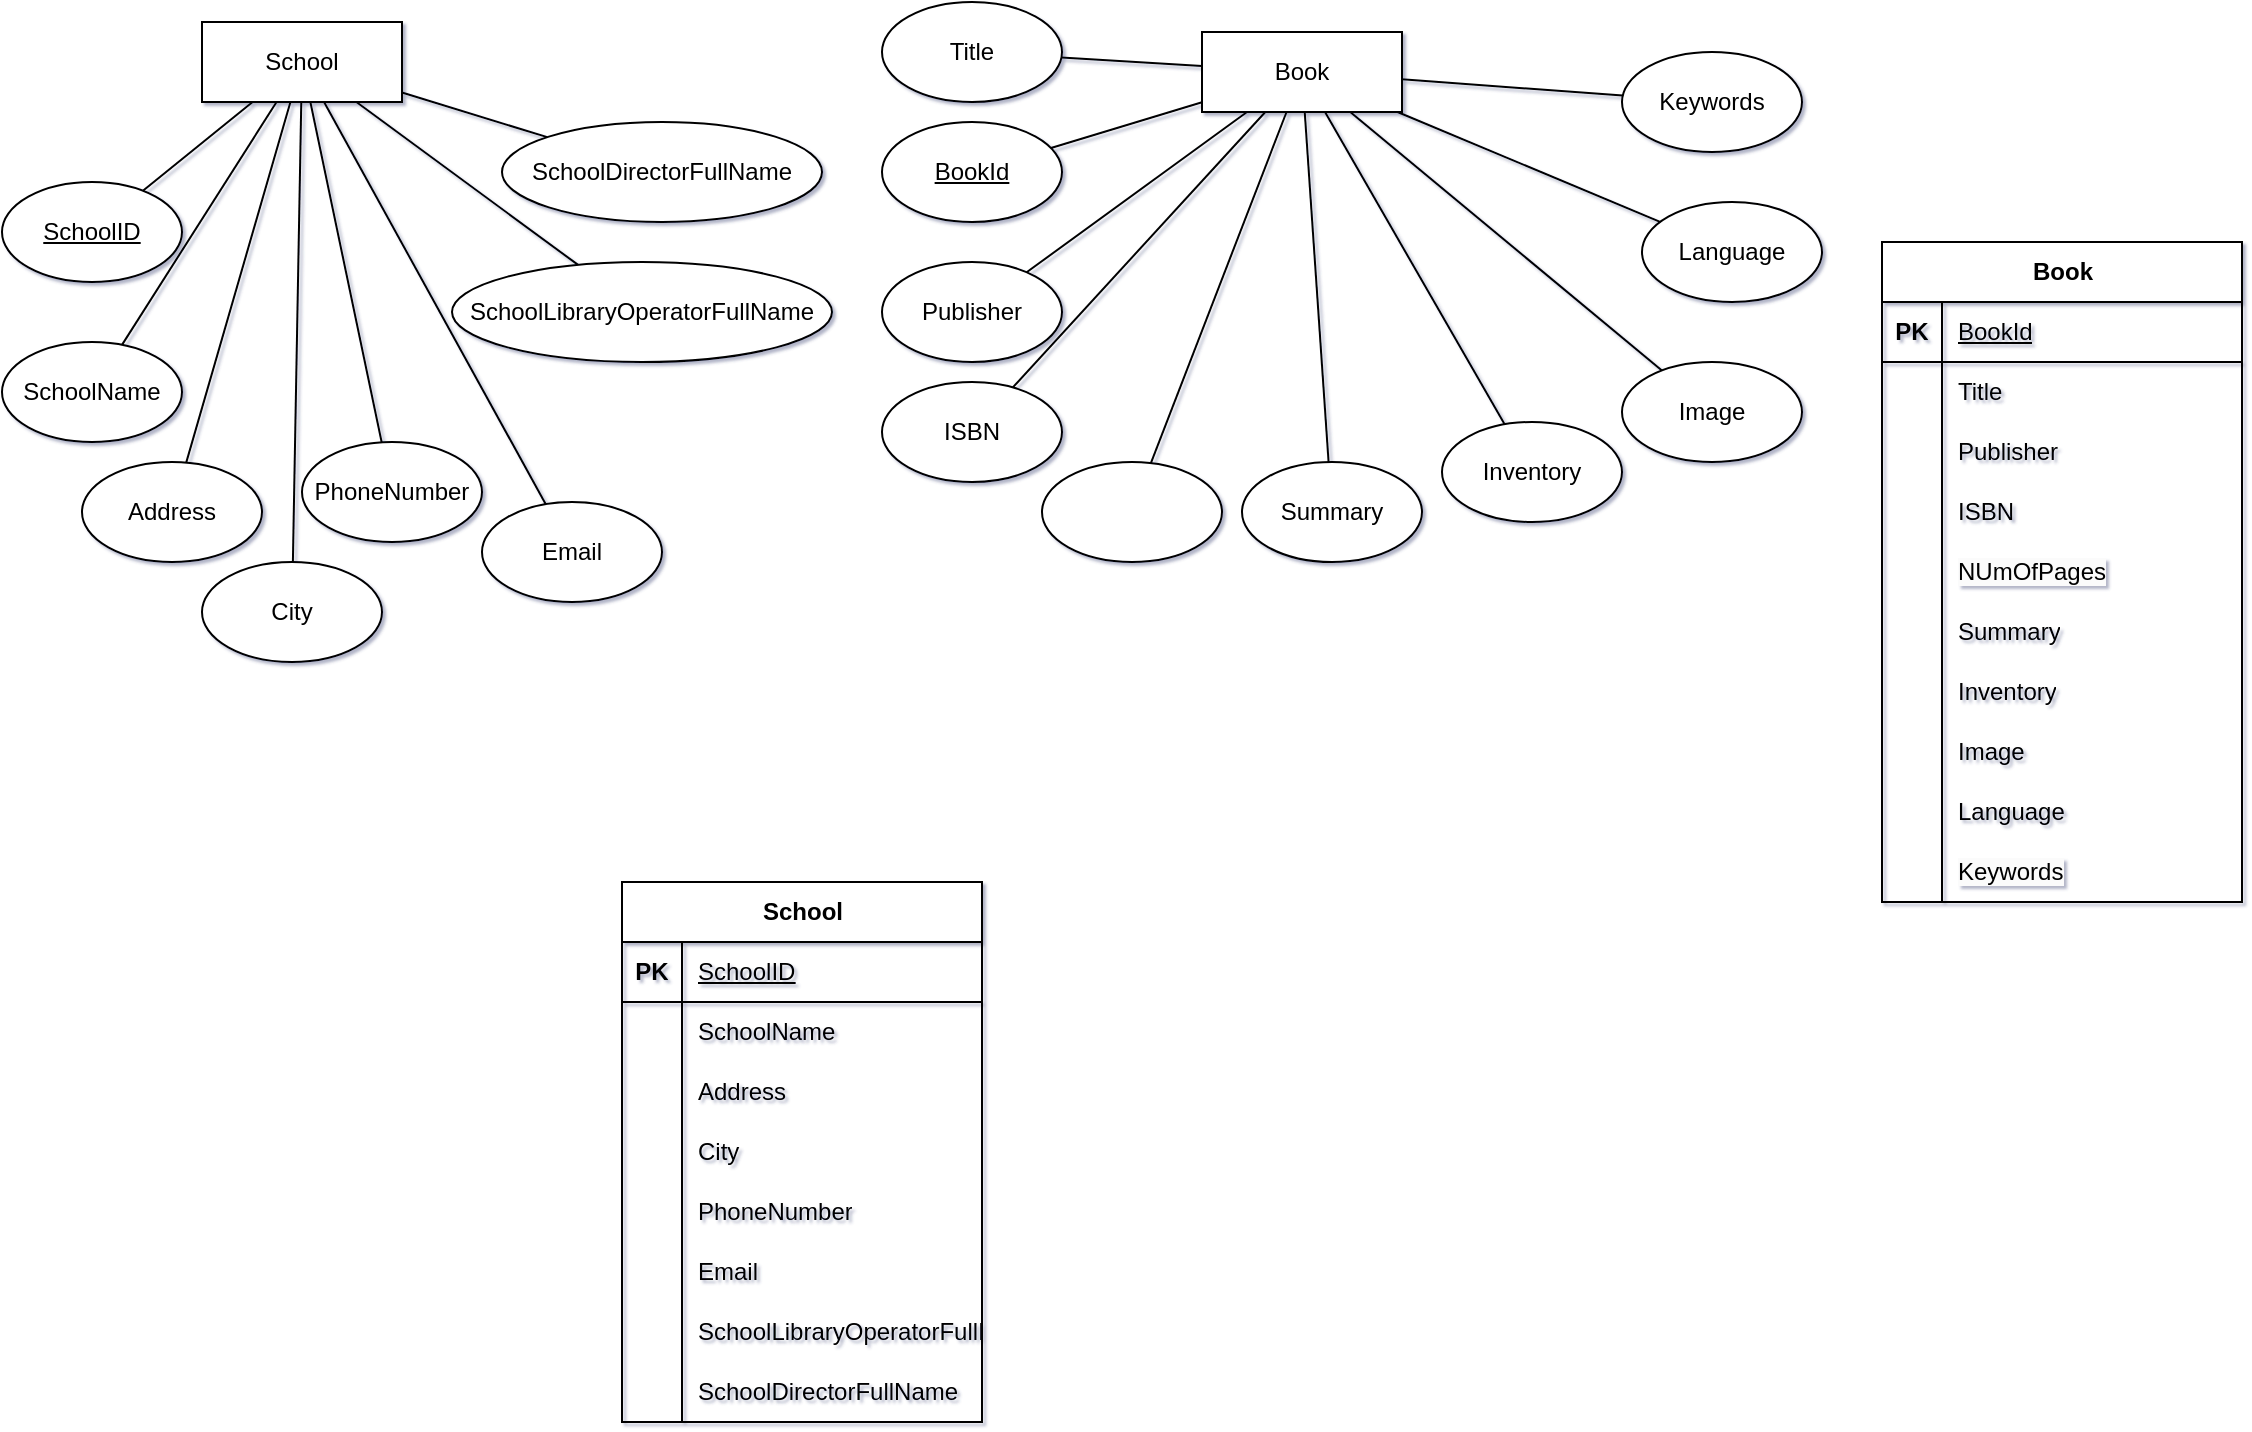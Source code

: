 <mxfile version="21.2.4" type="github">
  <diagram id="TjQReHZ39s0CVwHhsI4w" name="Page-1">
    <mxGraphModel dx="1434" dy="786" grid="1" gridSize="10" guides="1" tooltips="1" connect="1" arrows="1" fold="1" page="1" pageScale="1" pageWidth="850" pageHeight="1100" math="0" shadow="1">
      <root>
        <mxCell id="0" />
        <mxCell id="1" parent="0" />
        <mxCell id="C8HElzakdPkImfHIJNlA-6" style="rounded=0;orthogonalLoop=1;jettySize=auto;html=1;endArrow=none;endFill=0;" parent="1" source="C8HElzakdPkImfHIJNlA-1" target="C8HElzakdPkImfHIJNlA-3" edge="1">
          <mxGeometry relative="1" as="geometry" />
        </mxCell>
        <mxCell id="C8HElzakdPkImfHIJNlA-7" style="rounded=0;orthogonalLoop=1;jettySize=auto;html=1;endArrow=none;endFill=0;" parent="1" source="C8HElzakdPkImfHIJNlA-1" target="C8HElzakdPkImfHIJNlA-4" edge="1">
          <mxGeometry relative="1" as="geometry" />
        </mxCell>
        <mxCell id="C8HElzakdPkImfHIJNlA-1" value="School" style="rounded=0;whiteSpace=wrap;html=1;" parent="1" vertex="1">
          <mxGeometry x="150" y="40" width="100" height="40" as="geometry" />
        </mxCell>
        <mxCell id="C8HElzakdPkImfHIJNlA-3" value="&lt;u&gt;SchoolID&lt;/u&gt;" style="ellipse;whiteSpace=wrap;html=1;" parent="1" vertex="1">
          <mxGeometry x="50" y="120" width="90" height="50" as="geometry" />
        </mxCell>
        <mxCell id="C8HElzakdPkImfHIJNlA-4" value="SchoolName" style="ellipse;whiteSpace=wrap;html=1;" parent="1" vertex="1">
          <mxGeometry x="50" y="200" width="90" height="50" as="geometry" />
        </mxCell>
        <mxCell id="C8HElzakdPkImfHIJNlA-8" style="rounded=0;orthogonalLoop=1;jettySize=auto;html=1;endArrow=none;endFill=0;" parent="1" source="C8HElzakdPkImfHIJNlA-5" target="C8HElzakdPkImfHIJNlA-1" edge="1">
          <mxGeometry relative="1" as="geometry" />
        </mxCell>
        <mxCell id="C8HElzakdPkImfHIJNlA-5" value="Address" style="ellipse;whiteSpace=wrap;html=1;" parent="1" vertex="1">
          <mxGeometry x="90" y="260" width="90" height="50" as="geometry" />
        </mxCell>
        <mxCell id="C8HElzakdPkImfHIJNlA-12" style="rounded=0;orthogonalLoop=1;jettySize=auto;html=1;endArrow=none;endFill=0;" parent="1" source="C8HElzakdPkImfHIJNlA-9" target="C8HElzakdPkImfHIJNlA-1" edge="1">
          <mxGeometry relative="1" as="geometry" />
        </mxCell>
        <mxCell id="C8HElzakdPkImfHIJNlA-9" value="City" style="ellipse;whiteSpace=wrap;html=1;" parent="1" vertex="1">
          <mxGeometry x="150" y="310" width="90" height="50" as="geometry" />
        </mxCell>
        <mxCell id="C8HElzakdPkImfHIJNlA-11" style="rounded=0;orthogonalLoop=1;jettySize=auto;html=1;endArrow=none;endFill=0;" parent="1" source="C8HElzakdPkImfHIJNlA-10" target="C8HElzakdPkImfHIJNlA-1" edge="1">
          <mxGeometry relative="1" as="geometry" />
        </mxCell>
        <mxCell id="C8HElzakdPkImfHIJNlA-10" value="PhoneNumber" style="ellipse;whiteSpace=wrap;html=1;strokeColor=default;" parent="1" vertex="1">
          <mxGeometry x="200" y="250" width="90" height="50" as="geometry" />
        </mxCell>
        <mxCell id="C8HElzakdPkImfHIJNlA-16" style="rounded=0;orthogonalLoop=1;jettySize=auto;html=1;endArrow=none;endFill=0;" parent="1" source="C8HElzakdPkImfHIJNlA-13" target="C8HElzakdPkImfHIJNlA-1" edge="1">
          <mxGeometry relative="1" as="geometry" />
        </mxCell>
        <mxCell id="C8HElzakdPkImfHIJNlA-13" value="Email" style="ellipse;whiteSpace=wrap;html=1;" parent="1" vertex="1">
          <mxGeometry x="290" y="280" width="90" height="50" as="geometry" />
        </mxCell>
        <mxCell id="C8HElzakdPkImfHIJNlA-17" style="rounded=0;orthogonalLoop=1;jettySize=auto;html=1;endArrow=none;endFill=0;" parent="1" source="C8HElzakdPkImfHIJNlA-14" target="C8HElzakdPkImfHIJNlA-1" edge="1">
          <mxGeometry relative="1" as="geometry" />
        </mxCell>
        <mxCell id="C8HElzakdPkImfHIJNlA-14" value="SchoolDirectorFullName" style="ellipse;whiteSpace=wrap;html=1;" parent="1" vertex="1">
          <mxGeometry x="300" y="90" width="160" height="50" as="geometry" />
        </mxCell>
        <mxCell id="C8HElzakdPkImfHIJNlA-18" style="rounded=0;orthogonalLoop=1;jettySize=auto;html=1;endArrow=none;endFill=0;" parent="1" source="C8HElzakdPkImfHIJNlA-15" target="C8HElzakdPkImfHIJNlA-1" edge="1">
          <mxGeometry relative="1" as="geometry" />
        </mxCell>
        <mxCell id="C8HElzakdPkImfHIJNlA-15" value="SchoolLibraryOperatorFullName" style="ellipse;whiteSpace=wrap;html=1;" parent="1" vertex="1">
          <mxGeometry x="275" y="160" width="190" height="50" as="geometry" />
        </mxCell>
        <mxCell id="C8HElzakdPkImfHIJNlA-30" style="rounded=0;orthogonalLoop=1;jettySize=auto;html=1;endArrow=none;endFill=0;" parent="1" source="C8HElzakdPkImfHIJNlA-19" target="C8HElzakdPkImfHIJNlA-29" edge="1">
          <mxGeometry relative="1" as="geometry" />
        </mxCell>
        <mxCell id="C8HElzakdPkImfHIJNlA-31" style="rounded=0;orthogonalLoop=1;jettySize=auto;html=1;endArrow=none;endFill=0;" parent="1" source="C8HElzakdPkImfHIJNlA-19" target="C8HElzakdPkImfHIJNlA-28" edge="1">
          <mxGeometry relative="1" as="geometry" />
        </mxCell>
        <mxCell id="C8HElzakdPkImfHIJNlA-32" style="rounded=0;orthogonalLoop=1;jettySize=auto;html=1;endArrow=none;endFill=0;" parent="1" source="C8HElzakdPkImfHIJNlA-19" target="C8HElzakdPkImfHIJNlA-27" edge="1">
          <mxGeometry relative="1" as="geometry" />
        </mxCell>
        <mxCell id="C8HElzakdPkImfHIJNlA-33" style="rounded=0;orthogonalLoop=1;jettySize=auto;html=1;endArrow=none;endFill=0;" parent="1" source="C8HElzakdPkImfHIJNlA-19" target="C8HElzakdPkImfHIJNlA-26" edge="1">
          <mxGeometry relative="1" as="geometry" />
        </mxCell>
        <mxCell id="C8HElzakdPkImfHIJNlA-34" style="rounded=0;orthogonalLoop=1;jettySize=auto;html=1;endArrow=none;endFill=0;" parent="1" source="C8HElzakdPkImfHIJNlA-19" target="C8HElzakdPkImfHIJNlA-25" edge="1">
          <mxGeometry relative="1" as="geometry" />
        </mxCell>
        <mxCell id="C8HElzakdPkImfHIJNlA-35" style="rounded=0;orthogonalLoop=1;jettySize=auto;html=1;endArrow=none;endFill=0;" parent="1" source="C8HElzakdPkImfHIJNlA-19" target="C8HElzakdPkImfHIJNlA-24" edge="1">
          <mxGeometry relative="1" as="geometry" />
        </mxCell>
        <mxCell id="C8HElzakdPkImfHIJNlA-36" style="rounded=0;orthogonalLoop=1;jettySize=auto;html=1;endArrow=none;endFill=0;" parent="1" source="C8HElzakdPkImfHIJNlA-19" target="C8HElzakdPkImfHIJNlA-21" edge="1">
          <mxGeometry relative="1" as="geometry" />
        </mxCell>
        <mxCell id="C8HElzakdPkImfHIJNlA-37" style="rounded=0;orthogonalLoop=1;jettySize=auto;html=1;endArrow=none;endFill=0;" parent="1" source="C8HElzakdPkImfHIJNlA-19" target="C8HElzakdPkImfHIJNlA-20" edge="1">
          <mxGeometry relative="1" as="geometry" />
        </mxCell>
        <mxCell id="C8HElzakdPkImfHIJNlA-38" style="rounded=0;orthogonalLoop=1;jettySize=auto;html=1;endArrow=none;endFill=0;" parent="1" source="C8HElzakdPkImfHIJNlA-19" target="C8HElzakdPkImfHIJNlA-22" edge="1">
          <mxGeometry relative="1" as="geometry" />
        </mxCell>
        <mxCell id="C8HElzakdPkImfHIJNlA-39" style="rounded=0;orthogonalLoop=1;jettySize=auto;html=1;endArrow=none;endFill=0;" parent="1" source="C8HElzakdPkImfHIJNlA-19" target="C8HElzakdPkImfHIJNlA-23" edge="1">
          <mxGeometry relative="1" as="geometry" />
        </mxCell>
        <mxCell id="C8HElzakdPkImfHIJNlA-19" value="Book" style="rounded=0;whiteSpace=wrap;html=1;" parent="1" vertex="1">
          <mxGeometry x="650" y="45" width="100" height="40" as="geometry" />
        </mxCell>
        <mxCell id="C8HElzakdPkImfHIJNlA-20" value="&lt;u&gt;BookId&lt;/u&gt;" style="ellipse;whiteSpace=wrap;html=1;" parent="1" vertex="1">
          <mxGeometry x="490" y="90" width="90" height="50" as="geometry" />
        </mxCell>
        <mxCell id="C8HElzakdPkImfHIJNlA-21" value="Title" style="ellipse;whiteSpace=wrap;html=1;" parent="1" vertex="1">
          <mxGeometry x="490" y="30" width="90" height="50" as="geometry" />
        </mxCell>
        <mxCell id="C8HElzakdPkImfHIJNlA-22" value="Publisher" style="ellipse;whiteSpace=wrap;html=1;" parent="1" vertex="1">
          <mxGeometry x="490" y="160" width="90" height="50" as="geometry" />
        </mxCell>
        <mxCell id="C8HElzakdPkImfHIJNlA-23" value="ISBN" style="ellipse;whiteSpace=wrap;html=1;" parent="1" vertex="1">
          <mxGeometry x="490" y="220" width="90" height="50" as="geometry" />
        </mxCell>
        <mxCell id="C8HElzakdPkImfHIJNlA-24" value="" style="ellipse;whiteSpace=wrap;html=1;" parent="1" vertex="1">
          <mxGeometry x="570" y="260" width="90" height="50" as="geometry" />
        </mxCell>
        <mxCell id="C8HElzakdPkImfHIJNlA-25" value="Summary" style="ellipse;whiteSpace=wrap;html=1;" parent="1" vertex="1">
          <mxGeometry x="670" y="260" width="90" height="50" as="geometry" />
        </mxCell>
        <mxCell id="C8HElzakdPkImfHIJNlA-26" value="Inventory" style="ellipse;whiteSpace=wrap;html=1;" parent="1" vertex="1">
          <mxGeometry x="770" y="240" width="90" height="50" as="geometry" />
        </mxCell>
        <mxCell id="C8HElzakdPkImfHIJNlA-27" value="Image" style="ellipse;whiteSpace=wrap;html=1;" parent="1" vertex="1">
          <mxGeometry x="860" y="210" width="90" height="50" as="geometry" />
        </mxCell>
        <mxCell id="C8HElzakdPkImfHIJNlA-28" value="Language" style="ellipse;whiteSpace=wrap;html=1;" parent="1" vertex="1">
          <mxGeometry x="870" y="130" width="90" height="50" as="geometry" />
        </mxCell>
        <mxCell id="C8HElzakdPkImfHIJNlA-29" value="Keywords" style="ellipse;whiteSpace=wrap;html=1;" parent="1" vertex="1">
          <mxGeometry x="860" y="55" width="90" height="50" as="geometry" />
        </mxCell>
        <mxCell id="29C9kS-lq94fexM7dZPY-1" value="School" style="shape=table;startSize=30;container=1;collapsible=1;childLayout=tableLayout;fixedRows=1;rowLines=0;fontStyle=1;align=center;resizeLast=1;html=1;" parent="1" vertex="1">
          <mxGeometry x="360" y="470" width="180" height="270" as="geometry" />
        </mxCell>
        <mxCell id="29C9kS-lq94fexM7dZPY-2" value="" style="shape=tableRow;horizontal=0;startSize=0;swimlaneHead=0;swimlaneBody=0;fillColor=none;collapsible=0;dropTarget=0;points=[[0,0.5],[1,0.5]];portConstraint=eastwest;top=0;left=0;right=0;bottom=1;" parent="29C9kS-lq94fexM7dZPY-1" vertex="1">
          <mxGeometry y="30" width="180" height="30" as="geometry" />
        </mxCell>
        <mxCell id="29C9kS-lq94fexM7dZPY-3" value="PK" style="shape=partialRectangle;connectable=0;fillColor=none;top=0;left=0;bottom=0;right=0;fontStyle=1;overflow=hidden;whiteSpace=wrap;html=1;" parent="29C9kS-lq94fexM7dZPY-2" vertex="1">
          <mxGeometry width="30" height="30" as="geometry">
            <mxRectangle width="30" height="30" as="alternateBounds" />
          </mxGeometry>
        </mxCell>
        <mxCell id="29C9kS-lq94fexM7dZPY-4" value="&lt;u style=&quot;border-color: var(--border-color); font-weight: 400; text-align: center;&quot;&gt;SchoolID&lt;/u&gt;" style="shape=partialRectangle;connectable=0;fillColor=none;top=0;left=0;bottom=0;right=0;align=left;spacingLeft=6;fontStyle=5;overflow=hidden;whiteSpace=wrap;html=1;" parent="29C9kS-lq94fexM7dZPY-2" vertex="1">
          <mxGeometry x="30" width="150" height="30" as="geometry">
            <mxRectangle width="150" height="30" as="alternateBounds" />
          </mxGeometry>
        </mxCell>
        <mxCell id="29C9kS-lq94fexM7dZPY-5" value="" style="shape=tableRow;horizontal=0;startSize=0;swimlaneHead=0;swimlaneBody=0;fillColor=none;collapsible=0;dropTarget=0;points=[[0,0.5],[1,0.5]];portConstraint=eastwest;top=0;left=0;right=0;bottom=0;" parent="29C9kS-lq94fexM7dZPY-1" vertex="1">
          <mxGeometry y="60" width="180" height="30" as="geometry" />
        </mxCell>
        <mxCell id="29C9kS-lq94fexM7dZPY-6" value="" style="shape=partialRectangle;connectable=0;fillColor=none;top=0;left=0;bottom=0;right=0;editable=1;overflow=hidden;whiteSpace=wrap;html=1;" parent="29C9kS-lq94fexM7dZPY-5" vertex="1">
          <mxGeometry width="30" height="30" as="geometry">
            <mxRectangle width="30" height="30" as="alternateBounds" />
          </mxGeometry>
        </mxCell>
        <mxCell id="29C9kS-lq94fexM7dZPY-7" value="SchoolName" style="shape=partialRectangle;connectable=0;fillColor=none;top=0;left=0;bottom=0;right=0;align=left;spacingLeft=6;overflow=hidden;whiteSpace=wrap;html=1;" parent="29C9kS-lq94fexM7dZPY-5" vertex="1">
          <mxGeometry x="30" width="150" height="30" as="geometry">
            <mxRectangle width="150" height="30" as="alternateBounds" />
          </mxGeometry>
        </mxCell>
        <mxCell id="29C9kS-lq94fexM7dZPY-8" value="" style="shape=tableRow;horizontal=0;startSize=0;swimlaneHead=0;swimlaneBody=0;fillColor=none;collapsible=0;dropTarget=0;points=[[0,0.5],[1,0.5]];portConstraint=eastwest;top=0;left=0;right=0;bottom=0;" parent="29C9kS-lq94fexM7dZPY-1" vertex="1">
          <mxGeometry y="90" width="180" height="30" as="geometry" />
        </mxCell>
        <mxCell id="29C9kS-lq94fexM7dZPY-9" value="" style="shape=partialRectangle;connectable=0;fillColor=none;top=0;left=0;bottom=0;right=0;editable=1;overflow=hidden;whiteSpace=wrap;html=1;" parent="29C9kS-lq94fexM7dZPY-8" vertex="1">
          <mxGeometry width="30" height="30" as="geometry">
            <mxRectangle width="30" height="30" as="alternateBounds" />
          </mxGeometry>
        </mxCell>
        <mxCell id="29C9kS-lq94fexM7dZPY-10" value="Address" style="shape=partialRectangle;connectable=0;fillColor=none;top=0;left=0;bottom=0;right=0;align=left;spacingLeft=6;overflow=hidden;whiteSpace=wrap;html=1;" parent="29C9kS-lq94fexM7dZPY-8" vertex="1">
          <mxGeometry x="30" width="150" height="30" as="geometry">
            <mxRectangle width="150" height="30" as="alternateBounds" />
          </mxGeometry>
        </mxCell>
        <mxCell id="29C9kS-lq94fexM7dZPY-11" value="" style="shape=tableRow;horizontal=0;startSize=0;swimlaneHead=0;swimlaneBody=0;fillColor=none;collapsible=0;dropTarget=0;points=[[0,0.5],[1,0.5]];portConstraint=eastwest;top=0;left=0;right=0;bottom=0;" parent="29C9kS-lq94fexM7dZPY-1" vertex="1">
          <mxGeometry y="120" width="180" height="30" as="geometry" />
        </mxCell>
        <mxCell id="29C9kS-lq94fexM7dZPY-12" value="" style="shape=partialRectangle;connectable=0;fillColor=none;top=0;left=0;bottom=0;right=0;editable=1;overflow=hidden;whiteSpace=wrap;html=1;" parent="29C9kS-lq94fexM7dZPY-11" vertex="1">
          <mxGeometry width="30" height="30" as="geometry">
            <mxRectangle width="30" height="30" as="alternateBounds" />
          </mxGeometry>
        </mxCell>
        <mxCell id="29C9kS-lq94fexM7dZPY-13" value="City" style="shape=partialRectangle;connectable=0;fillColor=none;top=0;left=0;bottom=0;right=0;align=left;spacingLeft=6;overflow=hidden;whiteSpace=wrap;html=1;" parent="29C9kS-lq94fexM7dZPY-11" vertex="1">
          <mxGeometry x="30" width="150" height="30" as="geometry">
            <mxRectangle width="150" height="30" as="alternateBounds" />
          </mxGeometry>
        </mxCell>
        <mxCell id="hX6P_XmjKnK1Mf1RG0wg-1" style="shape=tableRow;horizontal=0;startSize=0;swimlaneHead=0;swimlaneBody=0;fillColor=none;collapsible=0;dropTarget=0;points=[[0,0.5],[1,0.5]];portConstraint=eastwest;top=0;left=0;right=0;bottom=0;" vertex="1" parent="29C9kS-lq94fexM7dZPY-1">
          <mxGeometry y="150" width="180" height="30" as="geometry" />
        </mxCell>
        <mxCell id="hX6P_XmjKnK1Mf1RG0wg-2" style="shape=partialRectangle;connectable=0;fillColor=none;top=0;left=0;bottom=0;right=0;editable=1;overflow=hidden;whiteSpace=wrap;html=1;" vertex="1" parent="hX6P_XmjKnK1Mf1RG0wg-1">
          <mxGeometry width="30" height="30" as="geometry">
            <mxRectangle width="30" height="30" as="alternateBounds" />
          </mxGeometry>
        </mxCell>
        <mxCell id="hX6P_XmjKnK1Mf1RG0wg-3" value="PhoneNumber" style="shape=partialRectangle;connectable=0;fillColor=none;top=0;left=0;bottom=0;right=0;align=left;spacingLeft=6;overflow=hidden;whiteSpace=wrap;html=1;" vertex="1" parent="hX6P_XmjKnK1Mf1RG0wg-1">
          <mxGeometry x="30" width="150" height="30" as="geometry">
            <mxRectangle width="150" height="30" as="alternateBounds" />
          </mxGeometry>
        </mxCell>
        <mxCell id="hX6P_XmjKnK1Mf1RG0wg-4" style="shape=tableRow;horizontal=0;startSize=0;swimlaneHead=0;swimlaneBody=0;fillColor=none;collapsible=0;dropTarget=0;points=[[0,0.5],[1,0.5]];portConstraint=eastwest;top=0;left=0;right=0;bottom=0;" vertex="1" parent="29C9kS-lq94fexM7dZPY-1">
          <mxGeometry y="180" width="180" height="30" as="geometry" />
        </mxCell>
        <mxCell id="hX6P_XmjKnK1Mf1RG0wg-5" style="shape=partialRectangle;connectable=0;fillColor=none;top=0;left=0;bottom=0;right=0;editable=1;overflow=hidden;whiteSpace=wrap;html=1;" vertex="1" parent="hX6P_XmjKnK1Mf1RG0wg-4">
          <mxGeometry width="30" height="30" as="geometry">
            <mxRectangle width="30" height="30" as="alternateBounds" />
          </mxGeometry>
        </mxCell>
        <mxCell id="hX6P_XmjKnK1Mf1RG0wg-6" value="Email" style="shape=partialRectangle;connectable=0;fillColor=none;top=0;left=0;bottom=0;right=0;align=left;spacingLeft=6;overflow=hidden;whiteSpace=wrap;html=1;" vertex="1" parent="hX6P_XmjKnK1Mf1RG0wg-4">
          <mxGeometry x="30" width="150" height="30" as="geometry">
            <mxRectangle width="150" height="30" as="alternateBounds" />
          </mxGeometry>
        </mxCell>
        <mxCell id="hX6P_XmjKnK1Mf1RG0wg-7" style="shape=tableRow;horizontal=0;startSize=0;swimlaneHead=0;swimlaneBody=0;fillColor=none;collapsible=0;dropTarget=0;points=[[0,0.5],[1,0.5]];portConstraint=eastwest;top=0;left=0;right=0;bottom=0;" vertex="1" parent="29C9kS-lq94fexM7dZPY-1">
          <mxGeometry y="210" width="180" height="30" as="geometry" />
        </mxCell>
        <mxCell id="hX6P_XmjKnK1Mf1RG0wg-8" style="shape=partialRectangle;connectable=0;fillColor=none;top=0;left=0;bottom=0;right=0;editable=1;overflow=hidden;whiteSpace=wrap;html=1;" vertex="1" parent="hX6P_XmjKnK1Mf1RG0wg-7">
          <mxGeometry width="30" height="30" as="geometry">
            <mxRectangle width="30" height="30" as="alternateBounds" />
          </mxGeometry>
        </mxCell>
        <mxCell id="hX6P_XmjKnK1Mf1RG0wg-9" value="SchoolLibraryOperatorFullName" style="shape=partialRectangle;connectable=0;fillColor=none;top=0;left=0;bottom=0;right=0;align=left;spacingLeft=6;overflow=hidden;whiteSpace=wrap;html=1;" vertex="1" parent="hX6P_XmjKnK1Mf1RG0wg-7">
          <mxGeometry x="30" width="150" height="30" as="geometry">
            <mxRectangle width="150" height="30" as="alternateBounds" />
          </mxGeometry>
        </mxCell>
        <mxCell id="hX6P_XmjKnK1Mf1RG0wg-10" style="shape=tableRow;horizontal=0;startSize=0;swimlaneHead=0;swimlaneBody=0;fillColor=none;collapsible=0;dropTarget=0;points=[[0,0.5],[1,0.5]];portConstraint=eastwest;top=0;left=0;right=0;bottom=0;" vertex="1" parent="29C9kS-lq94fexM7dZPY-1">
          <mxGeometry y="240" width="180" height="30" as="geometry" />
        </mxCell>
        <mxCell id="hX6P_XmjKnK1Mf1RG0wg-11" style="shape=partialRectangle;connectable=0;fillColor=none;top=0;left=0;bottom=0;right=0;editable=1;overflow=hidden;whiteSpace=wrap;html=1;" vertex="1" parent="hX6P_XmjKnK1Mf1RG0wg-10">
          <mxGeometry width="30" height="30" as="geometry">
            <mxRectangle width="30" height="30" as="alternateBounds" />
          </mxGeometry>
        </mxCell>
        <mxCell id="hX6P_XmjKnK1Mf1RG0wg-12" value="SchoolDirectorFullName" style="shape=partialRectangle;connectable=0;fillColor=none;top=0;left=0;bottom=0;right=0;align=left;spacingLeft=6;overflow=hidden;whiteSpace=wrap;html=1;" vertex="1" parent="hX6P_XmjKnK1Mf1RG0wg-10">
          <mxGeometry x="30" width="150" height="30" as="geometry">
            <mxRectangle width="150" height="30" as="alternateBounds" />
          </mxGeometry>
        </mxCell>
        <mxCell id="29C9kS-lq94fexM7dZPY-14" value="Book" style="shape=table;startSize=30;container=1;collapsible=1;childLayout=tableLayout;fixedRows=1;rowLines=0;fontStyle=1;align=center;resizeLast=1;html=1;" parent="1" vertex="1">
          <mxGeometry x="990" y="150" width="180" height="330" as="geometry" />
        </mxCell>
        <mxCell id="29C9kS-lq94fexM7dZPY-15" value="" style="shape=tableRow;horizontal=0;startSize=0;swimlaneHead=0;swimlaneBody=0;fillColor=none;collapsible=0;dropTarget=0;points=[[0,0.5],[1,0.5]];portConstraint=eastwest;top=0;left=0;right=0;bottom=1;" parent="29C9kS-lq94fexM7dZPY-14" vertex="1">
          <mxGeometry y="30" width="180" height="30" as="geometry" />
        </mxCell>
        <mxCell id="29C9kS-lq94fexM7dZPY-16" value="PK" style="shape=partialRectangle;connectable=0;fillColor=none;top=0;left=0;bottom=0;right=0;fontStyle=1;overflow=hidden;whiteSpace=wrap;html=1;" parent="29C9kS-lq94fexM7dZPY-15" vertex="1">
          <mxGeometry width="30" height="30" as="geometry">
            <mxRectangle width="30" height="30" as="alternateBounds" />
          </mxGeometry>
        </mxCell>
        <mxCell id="29C9kS-lq94fexM7dZPY-17" value="&lt;u style=&quot;border-color: var(--border-color); font-weight: 400; text-align: center;&quot;&gt;BookId&lt;/u&gt;" style="shape=partialRectangle;connectable=0;fillColor=none;top=0;left=0;bottom=0;right=0;align=left;spacingLeft=6;fontStyle=5;overflow=hidden;whiteSpace=wrap;html=1;" parent="29C9kS-lq94fexM7dZPY-15" vertex="1">
          <mxGeometry x="30" width="150" height="30" as="geometry">
            <mxRectangle width="150" height="30" as="alternateBounds" />
          </mxGeometry>
        </mxCell>
        <mxCell id="29C9kS-lq94fexM7dZPY-18" value="" style="shape=tableRow;horizontal=0;startSize=0;swimlaneHead=0;swimlaneBody=0;fillColor=none;collapsible=0;dropTarget=0;points=[[0,0.5],[1,0.5]];portConstraint=eastwest;top=0;left=0;right=0;bottom=0;" parent="29C9kS-lq94fexM7dZPY-14" vertex="1">
          <mxGeometry y="60" width="180" height="30" as="geometry" />
        </mxCell>
        <mxCell id="29C9kS-lq94fexM7dZPY-19" value="" style="shape=partialRectangle;connectable=0;fillColor=none;top=0;left=0;bottom=0;right=0;editable=1;overflow=hidden;whiteSpace=wrap;html=1;" parent="29C9kS-lq94fexM7dZPY-18" vertex="1">
          <mxGeometry width="30" height="30" as="geometry">
            <mxRectangle width="30" height="30" as="alternateBounds" />
          </mxGeometry>
        </mxCell>
        <mxCell id="29C9kS-lq94fexM7dZPY-20" value="Title" style="shape=partialRectangle;connectable=0;fillColor=none;top=0;left=0;bottom=0;right=0;align=left;spacingLeft=6;overflow=hidden;whiteSpace=wrap;html=1;" parent="29C9kS-lq94fexM7dZPY-18" vertex="1">
          <mxGeometry x="30" width="150" height="30" as="geometry">
            <mxRectangle width="150" height="30" as="alternateBounds" />
          </mxGeometry>
        </mxCell>
        <mxCell id="29C9kS-lq94fexM7dZPY-21" value="" style="shape=tableRow;horizontal=0;startSize=0;swimlaneHead=0;swimlaneBody=0;fillColor=none;collapsible=0;dropTarget=0;points=[[0,0.5],[1,0.5]];portConstraint=eastwest;top=0;left=0;right=0;bottom=0;" parent="29C9kS-lq94fexM7dZPY-14" vertex="1">
          <mxGeometry y="90" width="180" height="30" as="geometry" />
        </mxCell>
        <mxCell id="29C9kS-lq94fexM7dZPY-22" value="" style="shape=partialRectangle;connectable=0;fillColor=none;top=0;left=0;bottom=0;right=0;editable=1;overflow=hidden;whiteSpace=wrap;html=1;" parent="29C9kS-lq94fexM7dZPY-21" vertex="1">
          <mxGeometry width="30" height="30" as="geometry">
            <mxRectangle width="30" height="30" as="alternateBounds" />
          </mxGeometry>
        </mxCell>
        <mxCell id="29C9kS-lq94fexM7dZPY-23" value="Publisher" style="shape=partialRectangle;connectable=0;fillColor=none;top=0;left=0;bottom=0;right=0;align=left;spacingLeft=6;overflow=hidden;whiteSpace=wrap;html=1;" parent="29C9kS-lq94fexM7dZPY-21" vertex="1">
          <mxGeometry x="30" width="150" height="30" as="geometry">
            <mxRectangle width="150" height="30" as="alternateBounds" />
          </mxGeometry>
        </mxCell>
        <mxCell id="29C9kS-lq94fexM7dZPY-24" value="" style="shape=tableRow;horizontal=0;startSize=0;swimlaneHead=0;swimlaneBody=0;fillColor=none;collapsible=0;dropTarget=0;points=[[0,0.5],[1,0.5]];portConstraint=eastwest;top=0;left=0;right=0;bottom=0;" parent="29C9kS-lq94fexM7dZPY-14" vertex="1">
          <mxGeometry y="120" width="180" height="30" as="geometry" />
        </mxCell>
        <mxCell id="29C9kS-lq94fexM7dZPY-25" value="" style="shape=partialRectangle;connectable=0;fillColor=none;top=0;left=0;bottom=0;right=0;editable=1;overflow=hidden;whiteSpace=wrap;html=1;" parent="29C9kS-lq94fexM7dZPY-24" vertex="1">
          <mxGeometry width="30" height="30" as="geometry">
            <mxRectangle width="30" height="30" as="alternateBounds" />
          </mxGeometry>
        </mxCell>
        <mxCell id="29C9kS-lq94fexM7dZPY-26" value="ISBN" style="shape=partialRectangle;connectable=0;fillColor=none;top=0;left=0;bottom=0;right=0;align=left;spacingLeft=6;overflow=hidden;whiteSpace=wrap;html=1;" parent="29C9kS-lq94fexM7dZPY-24" vertex="1">
          <mxGeometry x="30" width="150" height="30" as="geometry">
            <mxRectangle width="150" height="30" as="alternateBounds" />
          </mxGeometry>
        </mxCell>
        <mxCell id="hX6P_XmjKnK1Mf1RG0wg-16" style="shape=tableRow;horizontal=0;startSize=0;swimlaneHead=0;swimlaneBody=0;fillColor=none;collapsible=0;dropTarget=0;points=[[0,0.5],[1,0.5]];portConstraint=eastwest;top=0;left=0;right=0;bottom=0;" vertex="1" parent="29C9kS-lq94fexM7dZPY-14">
          <mxGeometry y="150" width="180" height="30" as="geometry" />
        </mxCell>
        <mxCell id="hX6P_XmjKnK1Mf1RG0wg-17" style="shape=partialRectangle;connectable=0;fillColor=none;top=0;left=0;bottom=0;right=0;editable=1;overflow=hidden;whiteSpace=wrap;html=1;" vertex="1" parent="hX6P_XmjKnK1Mf1RG0wg-16">
          <mxGeometry width="30" height="30" as="geometry">
            <mxRectangle width="30" height="30" as="alternateBounds" />
          </mxGeometry>
        </mxCell>
        <mxCell id="hX6P_XmjKnK1Mf1RG0wg-18" value="&lt;span style=&quot;color: rgb(0, 0, 0); font-family: Helvetica; font-size: 12px; font-style: normal; font-variant-ligatures: normal; font-variant-caps: normal; font-weight: 400; letter-spacing: normal; orphans: 2; text-align: center; text-indent: 0px; text-transform: none; widows: 2; word-spacing: 0px; -webkit-text-stroke-width: 0px; background-color: rgb(251, 251, 251); text-decoration-thickness: initial; text-decoration-style: initial; text-decoration-color: initial; float: none; display: inline !important;&quot;&gt;NUmOfPages&lt;/span&gt;" style="shape=partialRectangle;connectable=0;fillColor=none;top=0;left=0;bottom=0;right=0;align=left;spacingLeft=6;overflow=hidden;whiteSpace=wrap;html=1;" vertex="1" parent="hX6P_XmjKnK1Mf1RG0wg-16">
          <mxGeometry x="30" width="150" height="30" as="geometry">
            <mxRectangle width="150" height="30" as="alternateBounds" />
          </mxGeometry>
        </mxCell>
        <mxCell id="hX6P_XmjKnK1Mf1RG0wg-19" style="shape=tableRow;horizontal=0;startSize=0;swimlaneHead=0;swimlaneBody=0;fillColor=none;collapsible=0;dropTarget=0;points=[[0,0.5],[1,0.5]];portConstraint=eastwest;top=0;left=0;right=0;bottom=0;" vertex="1" parent="29C9kS-lq94fexM7dZPY-14">
          <mxGeometry y="180" width="180" height="30" as="geometry" />
        </mxCell>
        <mxCell id="hX6P_XmjKnK1Mf1RG0wg-20" style="shape=partialRectangle;connectable=0;fillColor=none;top=0;left=0;bottom=0;right=0;editable=1;overflow=hidden;whiteSpace=wrap;html=1;" vertex="1" parent="hX6P_XmjKnK1Mf1RG0wg-19">
          <mxGeometry width="30" height="30" as="geometry">
            <mxRectangle width="30" height="30" as="alternateBounds" />
          </mxGeometry>
        </mxCell>
        <mxCell id="hX6P_XmjKnK1Mf1RG0wg-21" value="Summary" style="shape=partialRectangle;connectable=0;fillColor=none;top=0;left=0;bottom=0;right=0;align=left;spacingLeft=6;overflow=hidden;whiteSpace=wrap;html=1;" vertex="1" parent="hX6P_XmjKnK1Mf1RG0wg-19">
          <mxGeometry x="30" width="150" height="30" as="geometry">
            <mxRectangle width="150" height="30" as="alternateBounds" />
          </mxGeometry>
        </mxCell>
        <mxCell id="hX6P_XmjKnK1Mf1RG0wg-22" style="shape=tableRow;horizontal=0;startSize=0;swimlaneHead=0;swimlaneBody=0;fillColor=none;collapsible=0;dropTarget=0;points=[[0,0.5],[1,0.5]];portConstraint=eastwest;top=0;left=0;right=0;bottom=0;" vertex="1" parent="29C9kS-lq94fexM7dZPY-14">
          <mxGeometry y="210" width="180" height="30" as="geometry" />
        </mxCell>
        <mxCell id="hX6P_XmjKnK1Mf1RG0wg-23" style="shape=partialRectangle;connectable=0;fillColor=none;top=0;left=0;bottom=0;right=0;editable=1;overflow=hidden;whiteSpace=wrap;html=1;" vertex="1" parent="hX6P_XmjKnK1Mf1RG0wg-22">
          <mxGeometry width="30" height="30" as="geometry">
            <mxRectangle width="30" height="30" as="alternateBounds" />
          </mxGeometry>
        </mxCell>
        <mxCell id="hX6P_XmjKnK1Mf1RG0wg-24" value="Inventory" style="shape=partialRectangle;connectable=0;fillColor=none;top=0;left=0;bottom=0;right=0;align=left;spacingLeft=6;overflow=hidden;whiteSpace=wrap;html=1;" vertex="1" parent="hX6P_XmjKnK1Mf1RG0wg-22">
          <mxGeometry x="30" width="150" height="30" as="geometry">
            <mxRectangle width="150" height="30" as="alternateBounds" />
          </mxGeometry>
        </mxCell>
        <mxCell id="hX6P_XmjKnK1Mf1RG0wg-25" style="shape=tableRow;horizontal=0;startSize=0;swimlaneHead=0;swimlaneBody=0;fillColor=none;collapsible=0;dropTarget=0;points=[[0,0.5],[1,0.5]];portConstraint=eastwest;top=0;left=0;right=0;bottom=0;" vertex="1" parent="29C9kS-lq94fexM7dZPY-14">
          <mxGeometry y="240" width="180" height="30" as="geometry" />
        </mxCell>
        <mxCell id="hX6P_XmjKnK1Mf1RG0wg-26" style="shape=partialRectangle;connectable=0;fillColor=none;top=0;left=0;bottom=0;right=0;editable=1;overflow=hidden;whiteSpace=wrap;html=1;" vertex="1" parent="hX6P_XmjKnK1Mf1RG0wg-25">
          <mxGeometry width="30" height="30" as="geometry">
            <mxRectangle width="30" height="30" as="alternateBounds" />
          </mxGeometry>
        </mxCell>
        <mxCell id="hX6P_XmjKnK1Mf1RG0wg-27" value="Image" style="shape=partialRectangle;connectable=0;fillColor=none;top=0;left=0;bottom=0;right=0;align=left;spacingLeft=6;overflow=hidden;whiteSpace=wrap;html=1;" vertex="1" parent="hX6P_XmjKnK1Mf1RG0wg-25">
          <mxGeometry x="30" width="150" height="30" as="geometry">
            <mxRectangle width="150" height="30" as="alternateBounds" />
          </mxGeometry>
        </mxCell>
        <mxCell id="hX6P_XmjKnK1Mf1RG0wg-28" style="shape=tableRow;horizontal=0;startSize=0;swimlaneHead=0;swimlaneBody=0;fillColor=none;collapsible=0;dropTarget=0;points=[[0,0.5],[1,0.5]];portConstraint=eastwest;top=0;left=0;right=0;bottom=0;" vertex="1" parent="29C9kS-lq94fexM7dZPY-14">
          <mxGeometry y="270" width="180" height="30" as="geometry" />
        </mxCell>
        <mxCell id="hX6P_XmjKnK1Mf1RG0wg-29" style="shape=partialRectangle;connectable=0;fillColor=none;top=0;left=0;bottom=0;right=0;editable=1;overflow=hidden;whiteSpace=wrap;html=1;" vertex="1" parent="hX6P_XmjKnK1Mf1RG0wg-28">
          <mxGeometry width="30" height="30" as="geometry">
            <mxRectangle width="30" height="30" as="alternateBounds" />
          </mxGeometry>
        </mxCell>
        <mxCell id="hX6P_XmjKnK1Mf1RG0wg-30" value="Language" style="shape=partialRectangle;connectable=0;fillColor=none;top=0;left=0;bottom=0;right=0;align=left;spacingLeft=6;overflow=hidden;whiteSpace=wrap;html=1;" vertex="1" parent="hX6P_XmjKnK1Mf1RG0wg-28">
          <mxGeometry x="30" width="150" height="30" as="geometry">
            <mxRectangle width="150" height="30" as="alternateBounds" />
          </mxGeometry>
        </mxCell>
        <mxCell id="hX6P_XmjKnK1Mf1RG0wg-31" style="shape=tableRow;horizontal=0;startSize=0;swimlaneHead=0;swimlaneBody=0;fillColor=none;collapsible=0;dropTarget=0;points=[[0,0.5],[1,0.5]];portConstraint=eastwest;top=0;left=0;right=0;bottom=0;" vertex="1" parent="29C9kS-lq94fexM7dZPY-14">
          <mxGeometry y="300" width="180" height="30" as="geometry" />
        </mxCell>
        <mxCell id="hX6P_XmjKnK1Mf1RG0wg-32" style="shape=partialRectangle;connectable=0;fillColor=none;top=0;left=0;bottom=0;right=0;editable=1;overflow=hidden;whiteSpace=wrap;html=1;" vertex="1" parent="hX6P_XmjKnK1Mf1RG0wg-31">
          <mxGeometry width="30" height="30" as="geometry">
            <mxRectangle width="30" height="30" as="alternateBounds" />
          </mxGeometry>
        </mxCell>
        <mxCell id="hX6P_XmjKnK1Mf1RG0wg-33" value="&lt;span style=&quot;color: rgb(0, 0, 0); font-family: Helvetica; font-size: 12px; font-style: normal; font-variant-ligatures: normal; font-variant-caps: normal; font-weight: 400; letter-spacing: normal; orphans: 2; text-align: center; text-indent: 0px; text-transform: none; widows: 2; word-spacing: 0px; -webkit-text-stroke-width: 0px; background-color: rgb(251, 251, 251); text-decoration-thickness: initial; text-decoration-style: initial; text-decoration-color: initial; float: none; display: inline !important;&quot;&gt;Keywords&lt;/span&gt;" style="shape=partialRectangle;connectable=0;fillColor=none;top=0;left=0;bottom=0;right=0;align=left;spacingLeft=6;overflow=hidden;whiteSpace=wrap;html=1;" vertex="1" parent="hX6P_XmjKnK1Mf1RG0wg-31">
          <mxGeometry x="30" width="150" height="30" as="geometry">
            <mxRectangle width="150" height="30" as="alternateBounds" />
          </mxGeometry>
        </mxCell>
      </root>
    </mxGraphModel>
  </diagram>
</mxfile>
